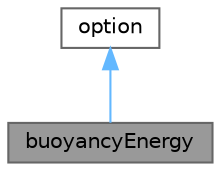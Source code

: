 digraph "buoyancyEnergy"
{
 // LATEX_PDF_SIZE
  bgcolor="transparent";
  edge [fontname=Helvetica,fontsize=10,labelfontname=Helvetica,labelfontsize=10];
  node [fontname=Helvetica,fontsize=10,shape=box,height=0.2,width=0.4];
  Node1 [id="Node000001",label="buoyancyEnergy",height=0.2,width=0.4,color="gray40", fillcolor="grey60", style="filled", fontcolor="black",tooltip="Applies buoyancy energy sources (i.e. Sb) to the energy equation for compressible flows."];
  Node2 -> Node1 [id="edge1_Node000001_Node000002",dir="back",color="steelblue1",style="solid",tooltip=" "];
  Node2 [id="Node000002",label="option",height=0.2,width=0.4,color="gray40", fillcolor="white", style="filled",URL="$classFoam_1_1fv_1_1option.html",tooltip="Base abstract class for handling finite volume options (i.e. fvOption)."];
}

